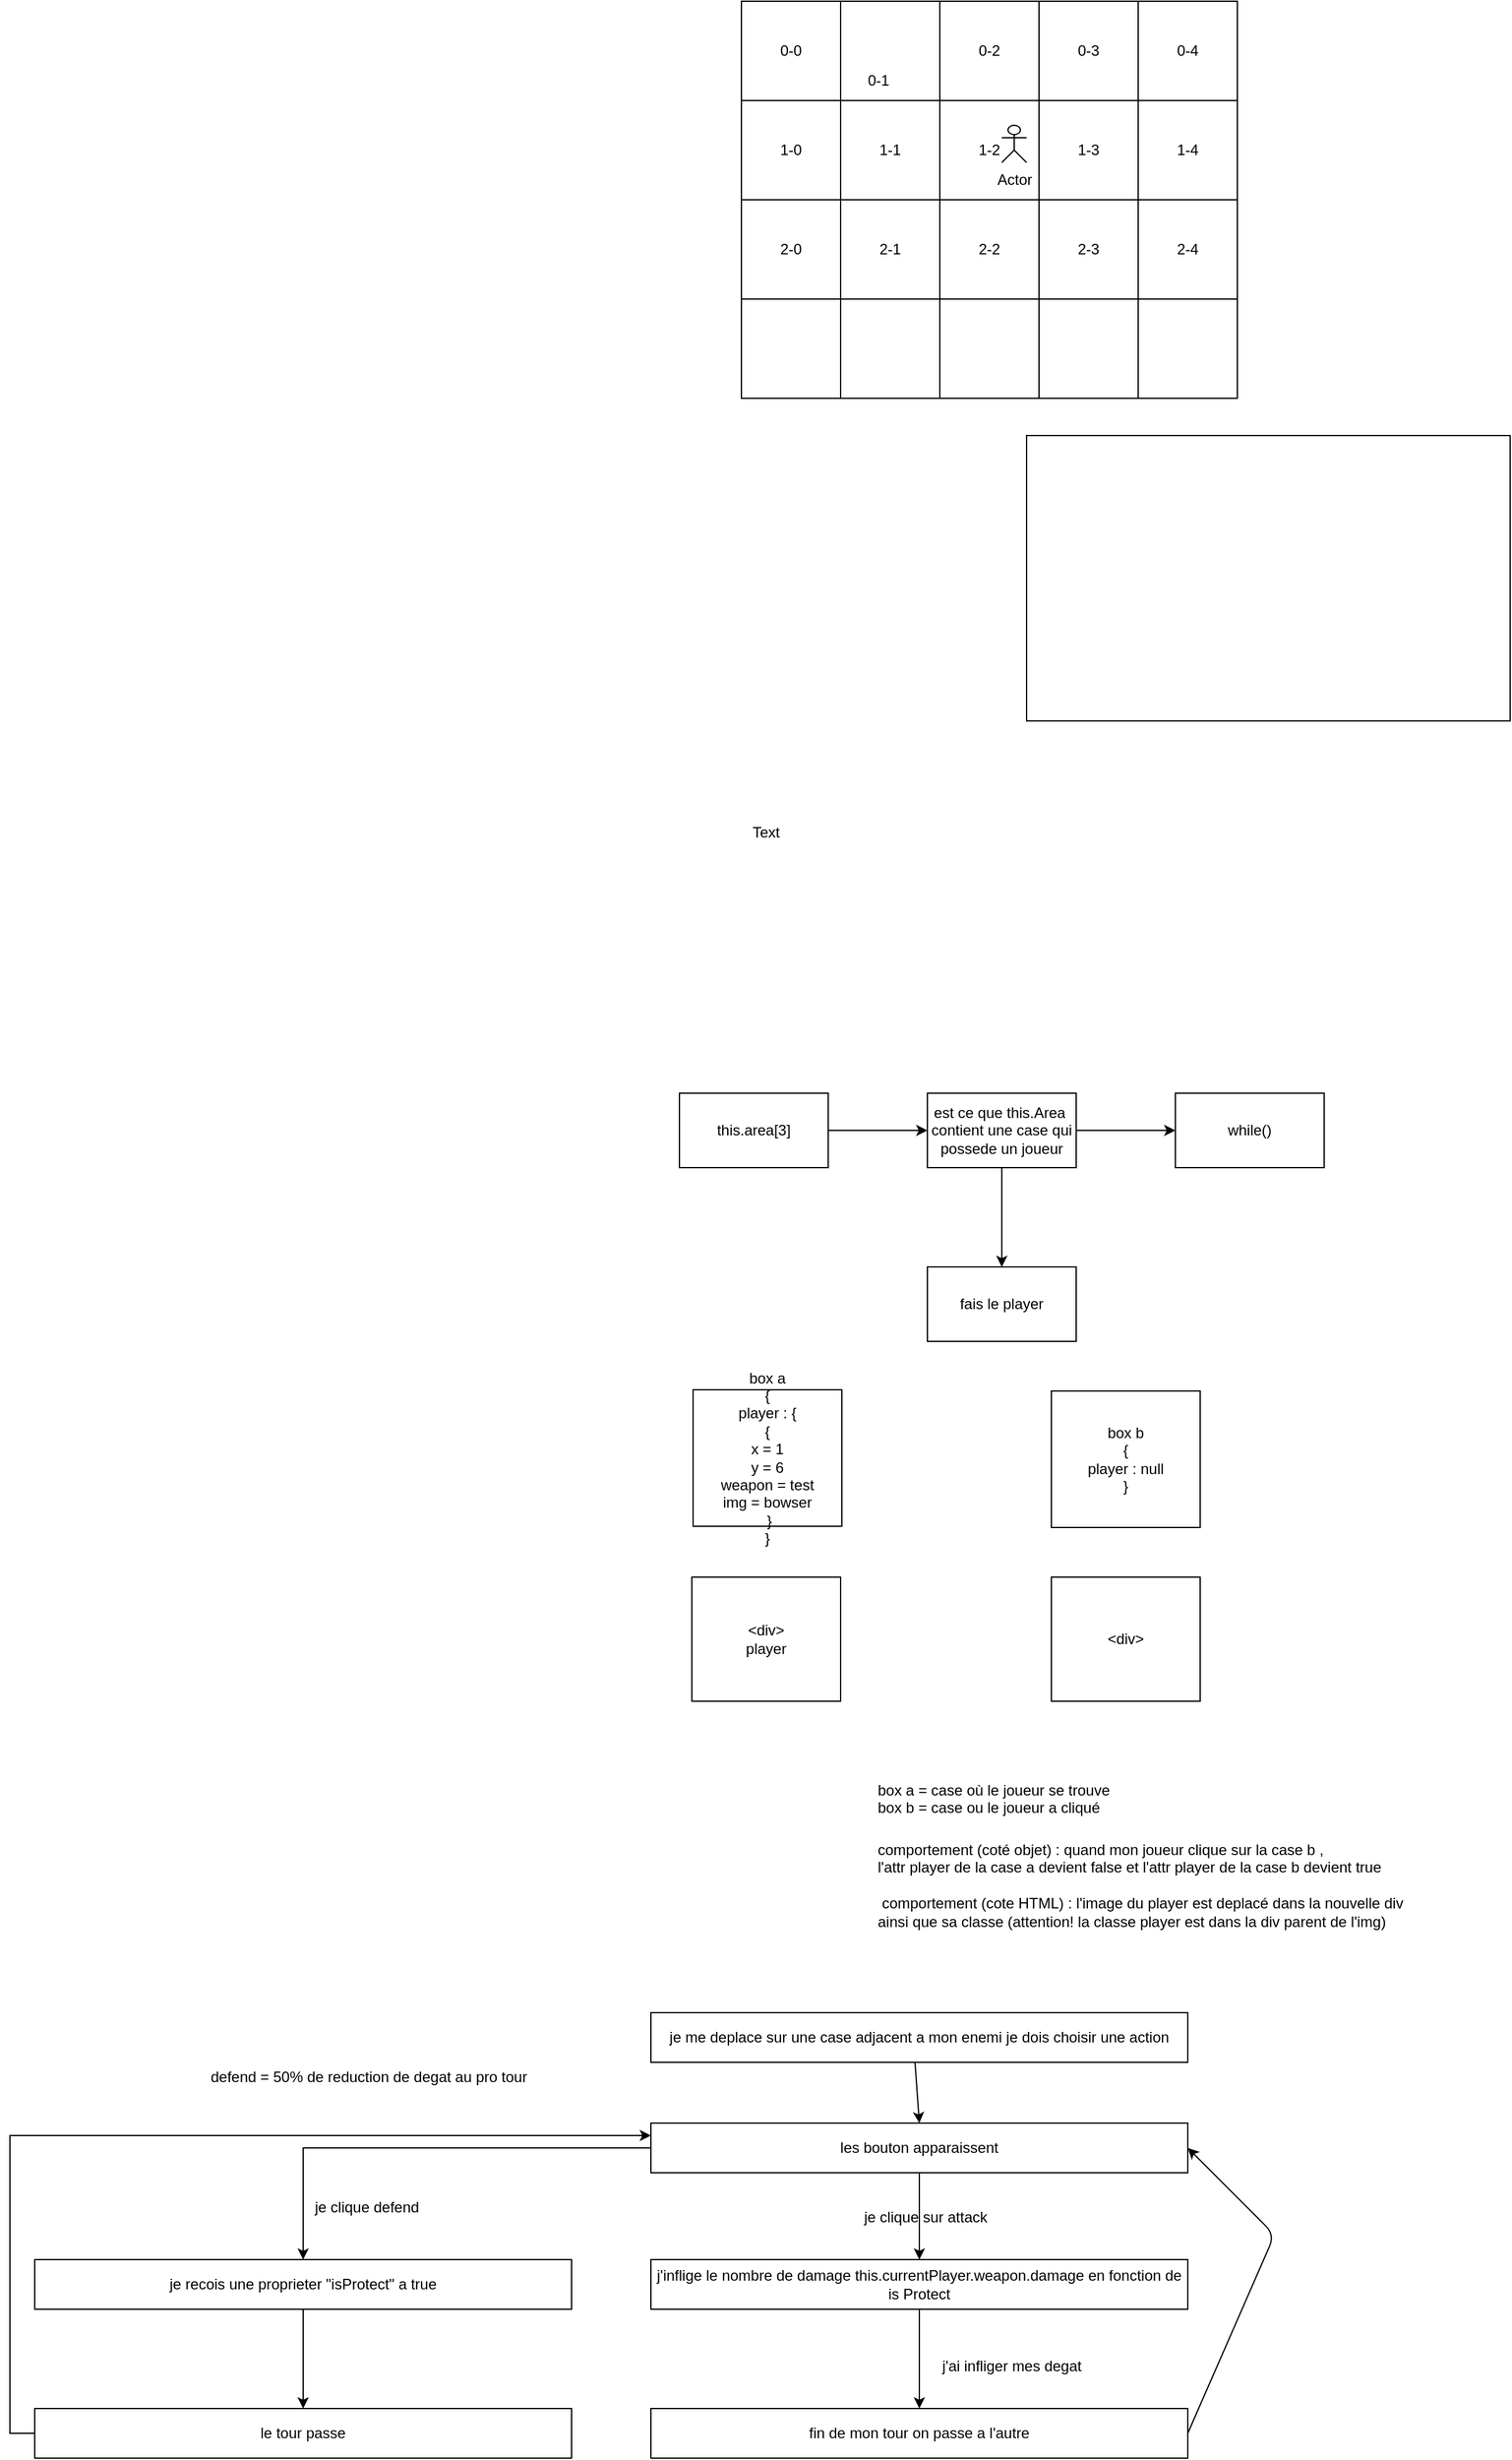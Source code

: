 <mxfile version="12.2.4" pages="1"><diagram id="O6gQTCySteFB1ZhFVQ7V" name="Page-1"><mxGraphModel dx="1761" dy="578" grid="1" gridSize="10" guides="1" tooltips="1" connect="1" arrows="1" fold="1" page="1" pageScale="1" pageWidth="827" pageHeight="1169" math="0" shadow="0"><root><mxCell id="0"/><mxCell id="1" parent="0"/><mxCell id="2" value="0-0" style="whiteSpace=wrap;html=1;aspect=fixed;" parent="1" vertex="1"><mxGeometry x="110" y="80" width="80" height="80" as="geometry"/></mxCell><mxCell id="3" value="" style="whiteSpace=wrap;html=1;aspect=fixed;" parent="1" vertex="1"><mxGeometry x="190" y="80" width="80" height="80" as="geometry"/></mxCell><mxCell id="4" value="&lt;span style=&quot;white-space: normal&quot;&gt;0-2&lt;/span&gt;" style="whiteSpace=wrap;html=1;aspect=fixed;" parent="1" vertex="1"><mxGeometry x="270" y="80" width="80" height="80" as="geometry"/></mxCell><mxCell id="5" value="&lt;span style=&quot;white-space: normal&quot;&gt;0-3&lt;/span&gt;" style="whiteSpace=wrap;html=1;aspect=fixed;" parent="1" vertex="1"><mxGeometry x="350" y="80" width="80" height="80" as="geometry"/></mxCell><mxCell id="6" value="1-0" style="whiteSpace=wrap;html=1;aspect=fixed;" parent="1" vertex="1"><mxGeometry x="110" y="160" width="80" height="80" as="geometry"/></mxCell><mxCell id="7" value="&lt;span style=&quot;white-space: normal&quot;&gt;1-1&lt;/span&gt;" style="whiteSpace=wrap;html=1;aspect=fixed;" parent="1" vertex="1"><mxGeometry x="190" y="160" width="80" height="80" as="geometry"/></mxCell><mxCell id="8" value="1-2&lt;br&gt;" style="whiteSpace=wrap;html=1;aspect=fixed;" parent="1" vertex="1"><mxGeometry x="270" y="160" width="80" height="80" as="geometry"/></mxCell><mxCell id="9" value="&lt;span style=&quot;white-space: normal&quot;&gt;1-3&lt;/span&gt;" style="whiteSpace=wrap;html=1;aspect=fixed;" parent="1" vertex="1"><mxGeometry x="350" y="160" width="80" height="80" as="geometry"/></mxCell><mxCell id="10" value="&lt;span style=&quot;color: rgba(0 , 0 , 0 , 0) ; font-family: monospace ; font-size: 0px&quot;&gt;%3CmxGraphModel%3E%3Croot%3E%3CmxCell%20id%3D%220%22%2F%3E%3CmxCell%20id%3D%221%22%20parent%3D%220%22%2F%3E%3CmxCell%20id%3D%222%22%20value%3D%22%22%20style%3D%22whiteSpace%3Dwrap%3Bhtml%3D1%3Baspect%3Dfixed%3B%22%20vertex%3D%221%22%20parent%3D%221%22%3E%3CmxGeometry%20x%3D%22110%22%20y%3D%2280%22%20width%3D%2280%22%20height%3D%2280%22%20as%3D%22geometry%22%2F%3E%3C%2FmxCell%3E%3CmxCell%20id%3D%223%22%20value%3D%22%22%20style%3D%22whiteSpace%3Dwrap%3Bhtml%3D1%3Baspect%3Dfixed%3B%22%20vertex%3D%221%22%20parent%3D%221%22%3E%3CmxGeometry%20x%3D%22190%22%20y%3D%2280%22%20width%3D%2280%22%20height%3D%2280%22%20as%3D%22geometry%22%2F%3E%3C%2FmxCell%3E%3CmxCell%20id%3D%224%22%20value%3D%22%22%20style%3D%22whiteSpace%3Dwrap%3Bhtml%3D1%3Baspect%3Dfixed%3B%22%20vertex%3D%221%22%20parent%3D%221%22%3E%3CmxGeometry%20x%3D%22270%22%20y%3D%2280%22%20width%3D%2280%22%20height%3D%2280%22%20as%3D%22geometry%22%2F%3E%3C%2FmxCell%3E%3CmxCell%20id%3D%225%22%20value%3D%22%22%20style%3D%22whiteSpace%3Dwrap%3Bhtml%3D1%3Baspect%3Dfixed%3B%22%20vertex%3D%221%22%20parent%3D%221%22%3E%3CmxGeometry%20x%3D%22350%22%20y%3D%2280%22%20width%3D%2280%22%20height%3D%2280%22%20as%3D%22geometry%22%2F%3E%3C%2FmxCell%3E%3CmxCell%20id%3D%226%22%20value%3D%22%22%20style%3D%22whiteSpace%3Dwrap%3Bhtml%3D1%3Baspect%3Dfixed%3B%22%20vertex%3D%221%22%20parent%3D%221%22%3E%3CmxGeometry%20x%3D%22110%22%20y%3D%22160%22%20width%3D%2280%22%20height%3D%2280%22%20as%3D%22geometry%22%2F%3E%3C%2FmxCell%3E%3CmxCell%20id%3D%227%22%20value%3D%22%22%20style%3D%22whiteSpace%3Dwrap%3Bhtml%3D1%3Baspect%3Dfixed%3B%22%20vertex%3D%221%22%20parent%3D%221%22%3E%3CmxGeometry%20x%3D%22190%22%20y%3D%22160%22%20width%3D%2280%22%20height%3D%2280%22%20as%3D%22geometry%22%2F%3E%3C%2FmxCell%3E%3CmxCell%20id%3D%228%22%20value%3D%22%22%20style%3D%22whiteSpace%3Dwrap%3Bhtml%3D1%3Baspect%3Dfixed%3B%22%20vertex%3D%221%22%20parent%3D%221%22%3E%3CmxGeometry%20x%3D%22270%22%20y%3D%22160%22%20width%3D%2280%22%20height%3D%2280%22%20as%3D%22geometry%22%2F%3E%3C%2FmxCell%3E%3CmxCell%20id%3D%229%22%20value%3D%22%22%20style%3D%22whiteSpace%3Dwrap%3Bhtml%3D1%3Baspect%3Dfixed%3B%22%20vertex%3D%221%22%20parent%3D%221%22%3E%3CmxGeometry%20x%3D%22350%22%20y%3D%22160%22%20width%3D%2280%22%20height%3D%2280%22%20as%3D%22geometry%22%2F%3E%3C%2FmxCell%3E%3C%2Froot%3E%3C%2FmxGraphModel%3E&lt;/span&gt;" style="text;html=1;resizable=0;points=[];autosize=1;align=left;verticalAlign=top;spacingTop=-4;" parent="1" vertex="1"><mxGeometry x="264" y="293" width="20" height="20" as="geometry"/></mxCell><mxCell id="11" value="2-0" style="whiteSpace=wrap;html=1;aspect=fixed;" parent="1" vertex="1"><mxGeometry x="110" y="240" width="80" height="80" as="geometry"/></mxCell><mxCell id="12" value="&lt;span style=&quot;white-space: normal&quot;&gt;2-1&lt;/span&gt;" style="whiteSpace=wrap;html=1;aspect=fixed;" parent="1" vertex="1"><mxGeometry x="190" y="240" width="80" height="80" as="geometry"/></mxCell><mxCell id="13" value="&lt;span style=&quot;white-space: normal&quot;&gt;2-2&lt;/span&gt;" style="whiteSpace=wrap;html=1;aspect=fixed;" parent="1" vertex="1"><mxGeometry x="270" y="240" width="80" height="80" as="geometry"/></mxCell><mxCell id="14" value="&lt;span style=&quot;white-space: normal&quot;&gt;2-3&lt;/span&gt;" style="whiteSpace=wrap;html=1;aspect=fixed;" parent="1" vertex="1"><mxGeometry x="350" y="240" width="80" height="80" as="geometry"/></mxCell><mxCell id="15" value="" style="whiteSpace=wrap;html=1;aspect=fixed;" parent="1" vertex="1"><mxGeometry x="110" y="320" width="80" height="80" as="geometry"/></mxCell><mxCell id="16" value="" style="whiteSpace=wrap;html=1;aspect=fixed;" parent="1" vertex="1"><mxGeometry x="190" y="320" width="80" height="80" as="geometry"/></mxCell><mxCell id="17" value="" style="whiteSpace=wrap;html=1;aspect=fixed;" parent="1" vertex="1"><mxGeometry x="270" y="320" width="80" height="80" as="geometry"/></mxCell><mxCell id="18" value="" style="whiteSpace=wrap;html=1;aspect=fixed;" parent="1" vertex="1"><mxGeometry x="350" y="320" width="80" height="80" as="geometry"/></mxCell><mxCell id="19" value="&lt;span style=&quot;color: rgba(0 , 0 , 0 , 0) ; font-family: monospace ; font-size: 0px&quot;&gt;%3CmxGraphModel%3E%3Croot%3E%3CmxCell%20id%3D%220%22%2F%3E%3CmxCell%20id%3D%221%22%20parent%3D%220%22%2F%3E%3CmxCell%20id%3D%222%22%20value%3D%22%22%20style%3D%22whiteSpace%3Dwrap%3Bhtml%3D1%3Baspect%3Dfixed%3B%22%20vertex%3D%221%22%20parent%3D%221%22%3E%3CmxGeometry%20x%3D%22110%22%20y%3D%2280%22%20width%3D%2280%22%20height%3D%2280%22%20as%3D%22geometry%22%2F%3E%3C%2FmxCell%3E%3CmxCell%20id%3D%223%22%20value%3D%22%22%20style%3D%22whiteSpace%3Dwrap%3Bhtml%3D1%3Baspect%3Dfixed%3B%22%20vertex%3D%221%22%20parent%3D%221%22%3E%3CmxGeometry%20x%3D%22190%22%20y%3D%2280%22%20width%3D%2280%22%20height%3D%2280%22%20as%3D%22geometry%22%2F%3E%3C%2FmxCell%3E%3CmxCell%20id%3D%224%22%20value%3D%22%22%20style%3D%22whiteSpace%3Dwrap%3Bhtml%3D1%3Baspect%3Dfixed%3B%22%20vertex%3D%221%22%20parent%3D%221%22%3E%3CmxGeometry%20x%3D%22270%22%20y%3D%2280%22%20width%3D%2280%22%20height%3D%2280%22%20as%3D%22geometry%22%2F%3E%3C%2FmxCell%3E%3CmxCell%20id%3D%225%22%20value%3D%22%22%20style%3D%22whiteSpace%3Dwrap%3Bhtml%3D1%3Baspect%3Dfixed%3B%22%20vertex%3D%221%22%20parent%3D%221%22%3E%3CmxGeometry%20x%3D%22350%22%20y%3D%2280%22%20width%3D%2280%22%20height%3D%2280%22%20as%3D%22geometry%22%2F%3E%3C%2FmxCell%3E%3CmxCell%20id%3D%226%22%20value%3D%22%22%20style%3D%22whiteSpace%3Dwrap%3Bhtml%3D1%3Baspect%3Dfixed%3B%22%20vertex%3D%221%22%20parent%3D%221%22%3E%3CmxGeometry%20x%3D%22110%22%20y%3D%22160%22%20width%3D%2280%22%20height%3D%2280%22%20as%3D%22geometry%22%2F%3E%3C%2FmxCell%3E%3CmxCell%20id%3D%227%22%20value%3D%22%22%20style%3D%22whiteSpace%3Dwrap%3Bhtml%3D1%3Baspect%3Dfixed%3B%22%20vertex%3D%221%22%20parent%3D%221%22%3E%3CmxGeometry%20x%3D%22190%22%20y%3D%22160%22%20width%3D%2280%22%20height%3D%2280%22%20as%3D%22geometry%22%2F%3E%3C%2FmxCell%3E%3CmxCell%20id%3D%228%22%20value%3D%22%22%20style%3D%22whiteSpace%3Dwrap%3Bhtml%3D1%3Baspect%3Dfixed%3B%22%20vertex%3D%221%22%20parent%3D%221%22%3E%3CmxGeometry%20x%3D%22270%22%20y%3D%22160%22%20width%3D%2280%22%20height%3D%2280%22%20as%3D%22geometry%22%2F%3E%3C%2FmxCell%3E%3CmxCell%20id%3D%229%22%20value%3D%22%22%20style%3D%22whiteSpace%3Dwrap%3Bhtml%3D1%3Baspect%3Dfixed%3B%22%20vertex%3D%221%22%20parent%3D%221%22%3E%3CmxGeometry%20x%3D%22350%22%20y%3D%22160%22%20width%3D%2280%22%20height%3D%2280%22%20as%3D%22geometry%22%2F%3E%3C%2FmxCell%3E%3C%2Froot%3E%3C%2FmxGraphModel%3E&lt;/span&gt;" style="text;html=1;resizable=0;points=[];autosize=1;align=left;verticalAlign=top;spacingTop=-4;" parent="1" vertex="1"><mxGeometry x="264" y="453" width="20" height="20" as="geometry"/></mxCell><mxCell id="20" value="&lt;span style=&quot;white-space: normal&quot;&gt;0-4&lt;/span&gt;" style="whiteSpace=wrap;html=1;aspect=fixed;" parent="1" vertex="1"><mxGeometry x="430" y="80" width="80" height="80" as="geometry"/></mxCell><mxCell id="21" value="&lt;span style=&quot;white-space: normal&quot;&gt;1-4&lt;/span&gt;" style="whiteSpace=wrap;html=1;aspect=fixed;" parent="1" vertex="1"><mxGeometry x="430" y="160" width="80" height="80" as="geometry"/></mxCell><mxCell id="22" value="&lt;span style=&quot;white-space: normal&quot;&gt;2-4&lt;/span&gt;" style="whiteSpace=wrap;html=1;aspect=fixed;" parent="1" vertex="1"><mxGeometry x="430" y="240" width="80" height="80" as="geometry"/></mxCell><mxCell id="23" value="" style="whiteSpace=wrap;html=1;aspect=fixed;" parent="1" vertex="1"><mxGeometry x="430" y="320" width="80" height="80" as="geometry"/></mxCell><mxCell id="24" value="Actor" style="shape=umlActor;verticalLabelPosition=bottom;labelBackgroundColor=#ffffff;verticalAlign=top;html=1;outlineConnect=0;" parent="1" vertex="1"><mxGeometry x="320" y="180" width="20" height="30" as="geometry"/></mxCell><mxCell id="27" value="0-1" style="text;html=1;" parent="1" vertex="1"><mxGeometry x="210" y="130" width="40" height="30" as="geometry"/></mxCell><mxCell id="29" value="" style="rounded=0;whiteSpace=wrap;html=1;" parent="1" vertex="1"><mxGeometry x="340" y="430" width="390" height="230" as="geometry"/></mxCell><mxCell id="30" value="Text" style="text;html=1;strokeColor=none;fillColor=none;align=center;verticalAlign=middle;whiteSpace=wrap;rounded=0;" parent="1" vertex="1"><mxGeometry x="110" y="740" width="40" height="20" as="geometry"/></mxCell><mxCell id="33" value="" style="edgeStyle=orthogonalEdgeStyle;rounded=0;orthogonalLoop=1;jettySize=auto;html=1;" parent="1" source="31" target="32" edge="1"><mxGeometry relative="1" as="geometry"/></mxCell><mxCell id="31" value="this.area[3]" style="rounded=0;whiteSpace=wrap;html=1;" parent="1" vertex="1"><mxGeometry x="60" y="960" width="120" height="60" as="geometry"/></mxCell><mxCell id="35" value="" style="edgeStyle=orthogonalEdgeStyle;rounded=0;orthogonalLoop=1;jettySize=auto;html=1;" parent="1" source="32" target="34" edge="1"><mxGeometry relative="1" as="geometry"/></mxCell><mxCell id="37" value="" style="edgeStyle=orthogonalEdgeStyle;rounded=0;orthogonalLoop=1;jettySize=auto;html=1;" parent="1" source="32" target="36" edge="1"><mxGeometry relative="1" as="geometry"/></mxCell><mxCell id="32" value="est ce que this.Area&amp;nbsp;&lt;br&gt;contient une case qui possede un joueur" style="rounded=0;whiteSpace=wrap;html=1;" parent="1" vertex="1"><mxGeometry x="260" y="960" width="120" height="60" as="geometry"/></mxCell><mxCell id="36" value="fais le player" style="rounded=0;whiteSpace=wrap;html=1;" parent="1" vertex="1"><mxGeometry x="260" y="1100" width="120" height="60" as="geometry"/></mxCell><mxCell id="34" value="while()" style="rounded=0;whiteSpace=wrap;html=1;" parent="1" vertex="1"><mxGeometry x="460" y="960" width="120" height="60" as="geometry"/></mxCell><mxCell id="38" value="box a&lt;br&gt;{&lt;br&gt;player : {&lt;br&gt;{&lt;br&gt;x = 1&lt;br&gt;y = 6&lt;br&gt;weapon = test&lt;br&gt;img = bowser&lt;br&gt;&amp;nbsp;}&lt;br&gt;}" style="rounded=0;whiteSpace=wrap;html=1;" parent="1" vertex="1"><mxGeometry x="71" y="1199" width="120" height="110" as="geometry"/></mxCell><mxCell id="40" value="box b&lt;br&gt;{&lt;br&gt;player : null&lt;br&gt;}" style="rounded=0;whiteSpace=wrap;html=1;" parent="1" vertex="1"><mxGeometry x="360" y="1200" width="120" height="110" as="geometry"/></mxCell><mxCell id="41" value="&amp;lt;div&amp;gt;&lt;br&gt;player" style="rounded=0;whiteSpace=wrap;html=1;" parent="1" vertex="1"><mxGeometry x="70" y="1350" width="120" height="100" as="geometry"/></mxCell><mxCell id="42" value="&amp;lt;div&amp;gt;&lt;br&gt;" style="rounded=0;whiteSpace=wrap;html=1;" parent="1" vertex="1"><mxGeometry x="360" y="1350" width="120" height="100" as="geometry"/></mxCell><mxCell id="43" value="box a = case où le joueur se trouve&lt;br&gt;box b = case ou le joueur a cliqué" style="text;html=1;resizable=0;points=[];autosize=1;align=left;verticalAlign=top;spacingTop=-4;" parent="1" vertex="1"><mxGeometry x="218" y="1512" width="200" height="30" as="geometry"/></mxCell><mxCell id="44" value="comportement (coté objet) : quand mon joueur clique sur la case b , &lt;br&gt;l'attr player de la case a devient false et l'attr player de la case b devient true&lt;br&gt;&lt;br&gt;&amp;nbsp;comportement (cote HTML) : l'image du player est deplacé dans la nouvelle div&amp;nbsp;&lt;br&gt;ainsi que sa classe (attention! la classe player est dans la div parent de l'img)&lt;br&gt;" style="text;html=1;resizable=0;points=[];autosize=1;align=left;verticalAlign=top;spacingTop=-4;" parent="1" vertex="1"><mxGeometry x="218" y="1560" width="440" height="70" as="geometry"/></mxCell><mxCell id="48" value="" style="edgeStyle=orthogonalEdgeStyle;rounded=0;orthogonalLoop=1;jettySize=auto;html=1;" edge="1" parent="1" source="46" target="47"><mxGeometry relative="1" as="geometry"/></mxCell><mxCell id="63" value="" style="edgeStyle=orthogonalEdgeStyle;rounded=0;orthogonalLoop=1;jettySize=auto;html=1;" edge="1" parent="1" source="46" target="62"><mxGeometry relative="1" as="geometry"/></mxCell><mxCell id="46" value="les bouton apparaissent" style="rounded=0;whiteSpace=wrap;html=1;" vertex="1" parent="1"><mxGeometry x="37" y="1790" width="433" height="40" as="geometry"/></mxCell><mxCell id="67" value="" style="edgeStyle=orthogonalEdgeStyle;rounded=0;orthogonalLoop=1;jettySize=auto;html=1;" edge="1" parent="1" source="62" target="66"><mxGeometry relative="1" as="geometry"/></mxCell><mxCell id="62" value="je recois une proprieter &quot;isProtect&quot; a true" style="rounded=0;whiteSpace=wrap;html=1;" vertex="1" parent="1"><mxGeometry x="-460" y="1900" width="433" height="40" as="geometry"/></mxCell><mxCell id="68" style="edgeStyle=orthogonalEdgeStyle;rounded=0;orthogonalLoop=1;jettySize=auto;html=1;exitX=0;exitY=0.5;exitDx=0;exitDy=0;entryX=0;entryY=0.25;entryDx=0;entryDy=0;" edge="1" parent="1" source="66" target="46"><mxGeometry relative="1" as="geometry"><mxPoint x="-150" y="1710" as="targetPoint"/></mxGeometry></mxCell><mxCell id="66" value="le tour passe" style="rounded=0;whiteSpace=wrap;html=1;" vertex="1" parent="1"><mxGeometry x="-460" y="2020" width="433" height="40" as="geometry"/></mxCell><mxCell id="51" value="" style="edgeStyle=orthogonalEdgeStyle;rounded=0;orthogonalLoop=1;jettySize=auto;html=1;" edge="1" parent="1" source="47" target="50"><mxGeometry relative="1" as="geometry"/></mxCell><mxCell id="47" value="j'inflige le nombre de damage this.currentPlayer.weapon.damage en fonction de is Protect" style="rounded=0;whiteSpace=wrap;html=1;" vertex="1" parent="1"><mxGeometry x="37" y="1900" width="433" height="40" as="geometry"/></mxCell><mxCell id="50" value="fin de mon tour on passe a l'autre" style="rounded=0;whiteSpace=wrap;html=1;" vertex="1" parent="1"><mxGeometry x="37" y="2020" width="433" height="40" as="geometry"/></mxCell><mxCell id="49" value="je clique sur attack" style="text;html=1;resizable=0;points=[];autosize=1;align=left;verticalAlign=top;spacingTop=-4;" vertex="1" parent="1"><mxGeometry x="207" y="1856" width="110" height="20" as="geometry"/></mxCell><mxCell id="52" value="j'ai infliger mes degat" style="text;html=1;resizable=0;points=[];autosize=1;align=left;verticalAlign=top;spacingTop=-4;" vertex="1" parent="1"><mxGeometry x="270" y="1976" width="130" height="20" as="geometry"/></mxCell><mxCell id="56" value="je me deplace sur une case adjacent a mon enemi je dois choisir une action" style="rounded=0;whiteSpace=wrap;html=1;" vertex="1" parent="1"><mxGeometry x="37" y="1701" width="433" height="40" as="geometry"/></mxCell><mxCell id="57" value="" style="endArrow=classic;html=1;entryX=0.5;entryY=0;entryDx=0;entryDy=0;" edge="1" parent="1" target="46"><mxGeometry width="50" height="50" relative="1" as="geometry"><mxPoint x="250" y="1741" as="sourcePoint"/><mxPoint x="240" y="1841" as="targetPoint"/></mxGeometry></mxCell><mxCell id="58" value="" style="endArrow=classic;html=1;exitX=1;exitY=0.5;exitDx=0;exitDy=0;entryX=1;entryY=0.5;entryDx=0;entryDy=0;" edge="1" parent="1" source="50" target="46"><mxGeometry width="50" height="50" relative="1" as="geometry"><mxPoint x="40" y="2130" as="sourcePoint"/><mxPoint x="500" y="1900" as="targetPoint"/><Array as="points"><mxPoint x="540" y="1880"/></Array></mxGeometry></mxCell><mxCell id="64" value="je clique defend" style="text;html=1;resizable=0;points=[];autosize=1;align=left;verticalAlign=top;spacingTop=-4;" vertex="1" parent="1"><mxGeometry x="-236" y="1848" width="100" height="20" as="geometry"/></mxCell><mxCell id="65" value="defend = 50% de reduction de degat au pro tour" style="text;html=1;resizable=0;points=[];autosize=1;align=left;verticalAlign=top;spacingTop=-4;" vertex="1" parent="1"><mxGeometry x="-320" y="1743" width="270" height="20" as="geometry"/></mxCell></root></mxGraphModel></diagram></mxfile>